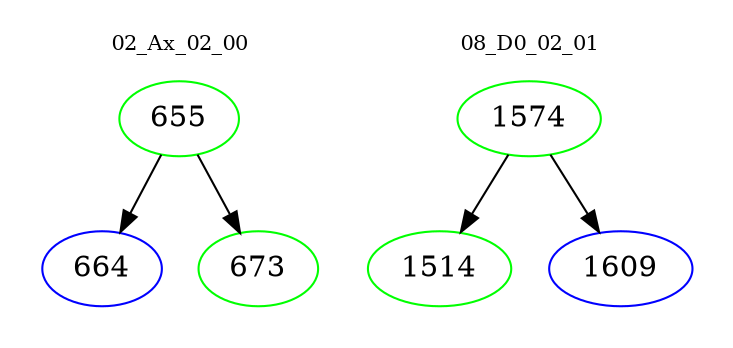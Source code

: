 digraph{
subgraph cluster_0 {
color = white
label = "02_Ax_02_00";
fontsize=10;
T0_655 [label="655", color="green"]
T0_655 -> T0_664 [color="black"]
T0_664 [label="664", color="blue"]
T0_655 -> T0_673 [color="black"]
T0_673 [label="673", color="green"]
}
subgraph cluster_1 {
color = white
label = "08_D0_02_01";
fontsize=10;
T1_1574 [label="1574", color="green"]
T1_1574 -> T1_1514 [color="black"]
T1_1514 [label="1514", color="green"]
T1_1574 -> T1_1609 [color="black"]
T1_1609 [label="1609", color="blue"]
}
}
